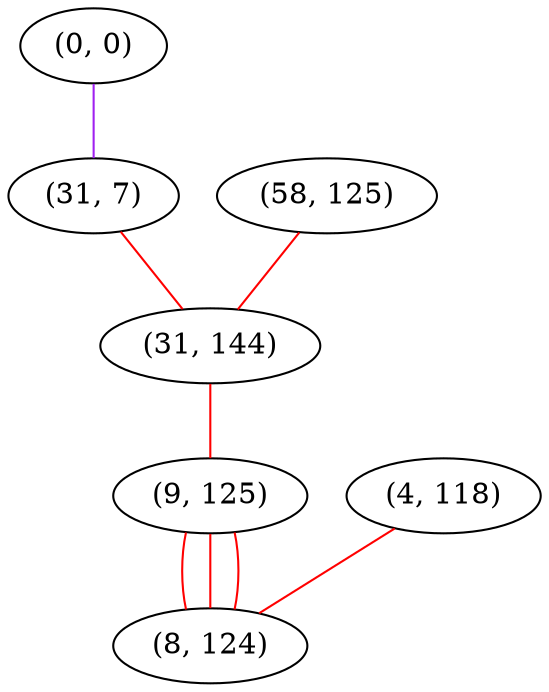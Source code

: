 graph "" {
"(0, 0)";
"(31, 7)";
"(58, 125)";
"(31, 144)";
"(9, 125)";
"(4, 118)";
"(8, 124)";
"(0, 0)" -- "(31, 7)"  [color=purple, key=0, weight=4];
"(31, 7)" -- "(31, 144)"  [color=red, key=0, weight=1];
"(58, 125)" -- "(31, 144)"  [color=red, key=0, weight=1];
"(31, 144)" -- "(9, 125)"  [color=red, key=0, weight=1];
"(9, 125)" -- "(8, 124)"  [color=red, key=0, weight=1];
"(9, 125)" -- "(8, 124)"  [color=red, key=1, weight=1];
"(9, 125)" -- "(8, 124)"  [color=red, key=2, weight=1];
"(4, 118)" -- "(8, 124)"  [color=red, key=0, weight=1];
}
